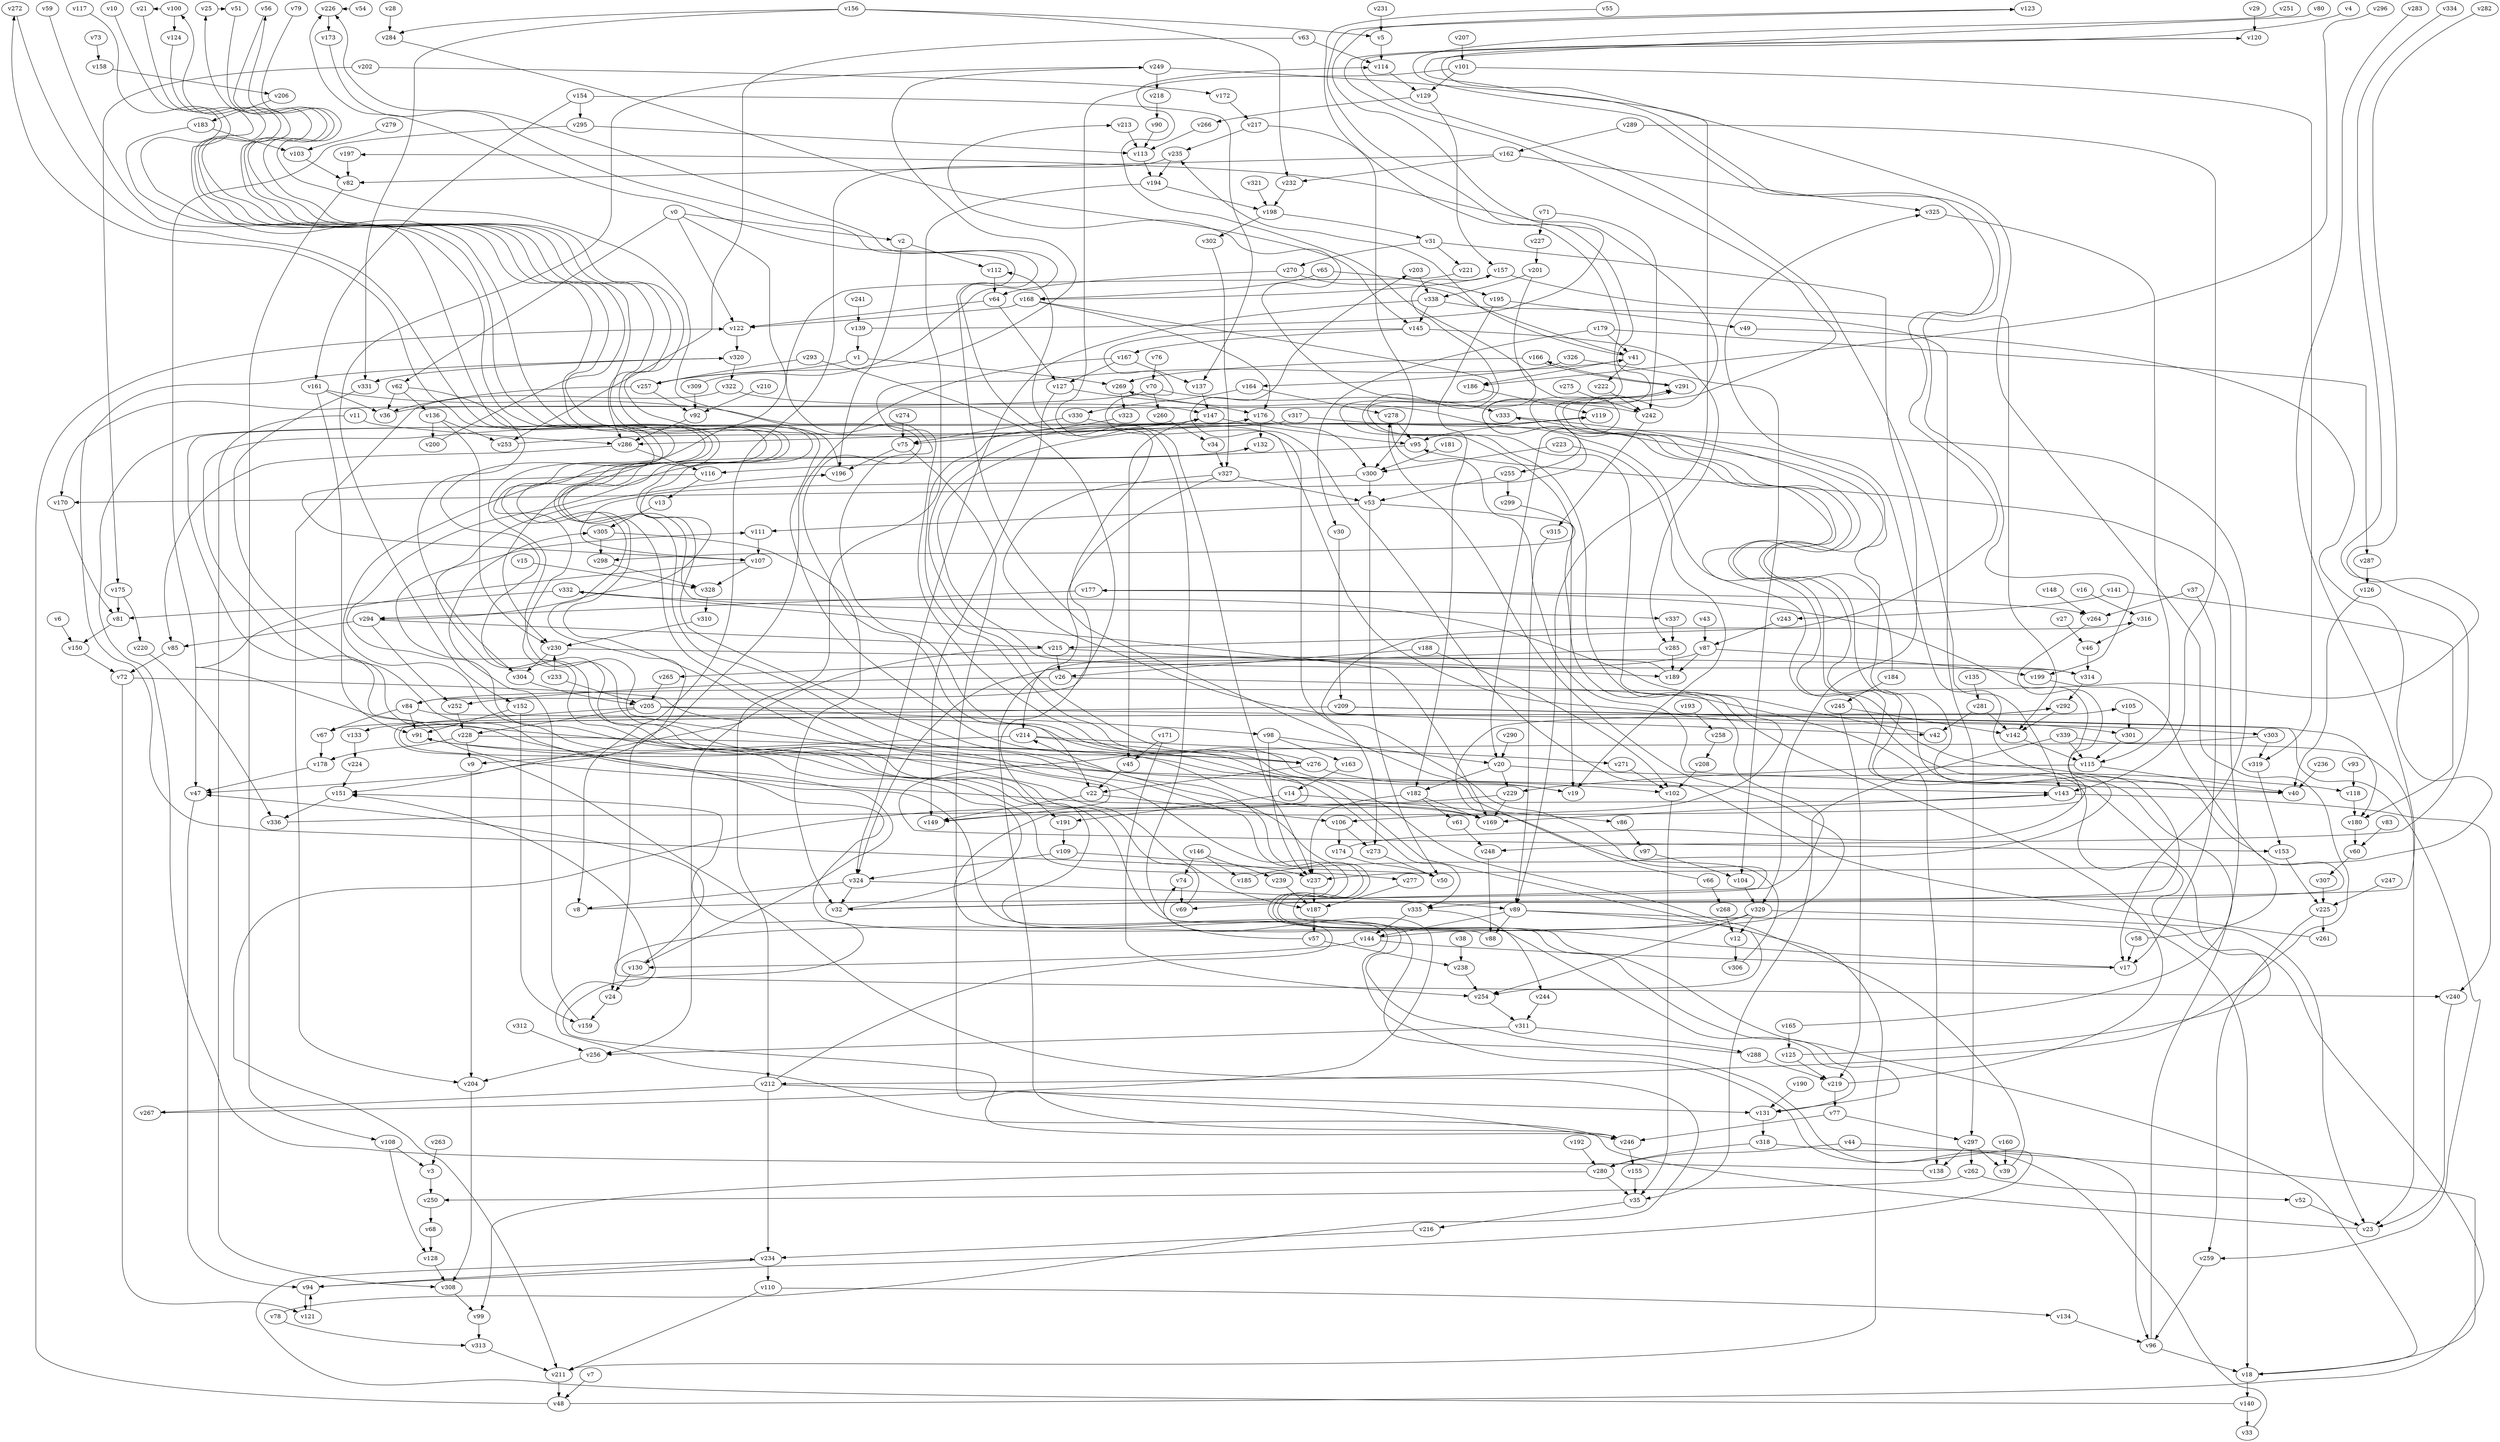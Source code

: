 // Benchmark game 498 - 340 vertices
// time_bound: 15
// targets: v269
digraph G {
    v0 [name="v0", player=0];
    v1 [name="v1", player=1];
    v2 [name="v2", player=0];
    v3 [name="v3", player=1];
    v4 [name="v4", player=0];
    v5 [name="v5", player=1];
    v6 [name="v6", player=0];
    v7 [name="v7", player=1];
    v8 [name="v8", player=1];
    v9 [name="v9", player=0];
    v10 [name="v10", player=0];
    v11 [name="v11", player=1];
    v12 [name="v12", player=1];
    v13 [name="v13", player=0];
    v14 [name="v14", player=1];
    v15 [name="v15", player=1];
    v16 [name="v16", player=1];
    v17 [name="v17", player=1];
    v18 [name="v18", player=1];
    v19 [name="v19", player=0];
    v20 [name="v20", player=0];
    v21 [name="v21", player=0];
    v22 [name="v22", player=1];
    v23 [name="v23", player=0];
    v24 [name="v24", player=1];
    v25 [name="v25", player=0];
    v26 [name="v26", player=1];
    v27 [name="v27", player=0];
    v28 [name="v28", player=0];
    v29 [name="v29", player=0];
    v30 [name="v30", player=0];
    v31 [name="v31", player=1];
    v32 [name="v32", player=1];
    v33 [name="v33", player=0];
    v34 [name="v34", player=1];
    v35 [name="v35", player=0];
    v36 [name="v36", player=1];
    v37 [name="v37", player=1];
    v38 [name="v38", player=0];
    v39 [name="v39", player=1];
    v40 [name="v40", player=1];
    v41 [name="v41", player=1];
    v42 [name="v42", player=0];
    v43 [name="v43", player=0];
    v44 [name="v44", player=0];
    v45 [name="v45", player=0];
    v46 [name="v46", player=1];
    v47 [name="v47", player=1];
    v48 [name="v48", player=1];
    v49 [name="v49", player=1];
    v50 [name="v50", player=1];
    v51 [name="v51", player=1];
    v52 [name="v52", player=1];
    v53 [name="v53", player=1];
    v54 [name="v54", player=0];
    v55 [name="v55", player=0];
    v56 [name="v56", player=1];
    v57 [name="v57", player=0];
    v58 [name="v58", player=1];
    v59 [name="v59", player=1];
    v60 [name="v60", player=0];
    v61 [name="v61", player=1];
    v62 [name="v62", player=1];
    v63 [name="v63", player=1];
    v64 [name="v64", player=0];
    v65 [name="v65", player=0];
    v66 [name="v66", player=0];
    v67 [name="v67", player=0];
    v68 [name="v68", player=1];
    v69 [name="v69", player=1];
    v70 [name="v70", player=0];
    v71 [name="v71", player=0];
    v72 [name="v72", player=1];
    v73 [name="v73", player=1];
    v74 [name="v74", player=1];
    v75 [name="v75", player=0];
    v76 [name="v76", player=0];
    v77 [name="v77", player=0];
    v78 [name="v78", player=1];
    v79 [name="v79", player=0];
    v80 [name="v80", player=0];
    v81 [name="v81", player=0];
    v82 [name="v82", player=0];
    v83 [name="v83", player=1];
    v84 [name="v84", player=1];
    v85 [name="v85", player=1];
    v86 [name="v86", player=1];
    v87 [name="v87", player=1];
    v88 [name="v88", player=1];
    v89 [name="v89", player=0];
    v90 [name="v90", player=0];
    v91 [name="v91", player=1];
    v92 [name="v92", player=0];
    v93 [name="v93", player=0];
    v94 [name="v94", player=0];
    v95 [name="v95", player=1];
    v96 [name="v96", player=1];
    v97 [name="v97", player=1];
    v98 [name="v98", player=1];
    v99 [name="v99", player=0];
    v100 [name="v100", player=0];
    v101 [name="v101", player=1];
    v102 [name="v102", player=1];
    v103 [name="v103", player=1];
    v104 [name="v104", player=1];
    v105 [name="v105", player=1];
    v106 [name="v106", player=0];
    v107 [name="v107", player=0];
    v108 [name="v108", player=1];
    v109 [name="v109", player=0];
    v110 [name="v110", player=0];
    v111 [name="v111", player=0];
    v112 [name="v112", player=1];
    v113 [name="v113", player=1];
    v114 [name="v114", player=1];
    v115 [name="v115", player=1];
    v116 [name="v116", player=0];
    v117 [name="v117", player=1];
    v118 [name="v118", player=1];
    v119 [name="v119", player=1];
    v120 [name="v120", player=1];
    v121 [name="v121", player=0];
    v122 [name="v122", player=1];
    v123 [name="v123", player=0];
    v124 [name="v124", player=0];
    v125 [name="v125", player=0];
    v126 [name="v126", player=1];
    v127 [name="v127", player=0];
    v128 [name="v128", player=0];
    v129 [name="v129", player=0];
    v130 [name="v130", player=0];
    v131 [name="v131", player=1];
    v132 [name="v132", player=1];
    v133 [name="v133", player=0];
    v134 [name="v134", player=1];
    v135 [name="v135", player=1];
    v136 [name="v136", player=0];
    v137 [name="v137", player=0];
    v138 [name="v138", player=0];
    v139 [name="v139", player=0];
    v140 [name="v140", player=0];
    v141 [name="v141", player=1];
    v142 [name="v142", player=1];
    v143 [name="v143", player=1];
    v144 [name="v144", player=0];
    v145 [name="v145", player=0];
    v146 [name="v146", player=0];
    v147 [name="v147", player=1];
    v148 [name="v148", player=1];
    v149 [name="v149", player=1];
    v150 [name="v150", player=1];
    v151 [name="v151", player=1];
    v152 [name="v152", player=0];
    v153 [name="v153", player=0];
    v154 [name="v154", player=1];
    v155 [name="v155", player=0];
    v156 [name="v156", player=0];
    v157 [name="v157", player=1];
    v158 [name="v158", player=0];
    v159 [name="v159", player=0];
    v160 [name="v160", player=1];
    v161 [name="v161", player=1];
    v162 [name="v162", player=1];
    v163 [name="v163", player=0];
    v164 [name="v164", player=1];
    v165 [name="v165", player=1];
    v166 [name="v166", player=0];
    v167 [name="v167", player=0];
    v168 [name="v168", player=1];
    v169 [name="v169", player=1];
    v170 [name="v170", player=1];
    v171 [name="v171", player=1];
    v172 [name="v172", player=0];
    v173 [name="v173", player=0];
    v174 [name="v174", player=1];
    v175 [name="v175", player=0];
    v176 [name="v176", player=0];
    v177 [name="v177", player=1];
    v178 [name="v178", player=1];
    v179 [name="v179", player=0];
    v180 [name="v180", player=0];
    v181 [name="v181", player=0];
    v182 [name="v182", player=1];
    v183 [name="v183", player=1];
    v184 [name="v184", player=0];
    v185 [name="v185", player=1];
    v186 [name="v186", player=1];
    v187 [name="v187", player=1];
    v188 [name="v188", player=0];
    v189 [name="v189", player=0];
    v190 [name="v190", player=1];
    v191 [name="v191", player=0];
    v192 [name="v192", player=0];
    v193 [name="v193", player=0];
    v194 [name="v194", player=0];
    v195 [name="v195", player=0];
    v196 [name="v196", player=0];
    v197 [name="v197", player=1];
    v198 [name="v198", player=0];
    v199 [name="v199", player=0];
    v200 [name="v200", player=0];
    v201 [name="v201", player=1];
    v202 [name="v202", player=0];
    v203 [name="v203", player=1];
    v204 [name="v204", player=1];
    v205 [name="v205", player=0];
    v206 [name="v206", player=1];
    v207 [name="v207", player=1];
    v208 [name="v208", player=0];
    v209 [name="v209", player=1];
    v210 [name="v210", player=1];
    v211 [name="v211", player=1];
    v212 [name="v212", player=0];
    v213 [name="v213", player=0];
    v214 [name="v214", player=0];
    v215 [name="v215", player=0];
    v216 [name="v216", player=1];
    v217 [name="v217", player=1];
    v218 [name="v218", player=1];
    v219 [name="v219", player=1];
    v220 [name="v220", player=0];
    v221 [name="v221", player=0];
    v222 [name="v222", player=0];
    v223 [name="v223", player=0];
    v224 [name="v224", player=1];
    v225 [name="v225", player=0];
    v226 [name="v226", player=0];
    v227 [name="v227", player=0];
    v228 [name="v228", player=1];
    v229 [name="v229", player=1];
    v230 [name="v230", player=1];
    v231 [name="v231", player=1];
    v232 [name="v232", player=1];
    v233 [name="v233", player=1];
    v234 [name="v234", player=1];
    v235 [name="v235", player=0];
    v236 [name="v236", player=0];
    v237 [name="v237", player=1];
    v238 [name="v238", player=0];
    v239 [name="v239", player=0];
    v240 [name="v240", player=1];
    v241 [name="v241", player=0];
    v242 [name="v242", player=0];
    v243 [name="v243", player=0];
    v244 [name="v244", player=1];
    v245 [name="v245", player=0];
    v246 [name="v246", player=0];
    v247 [name="v247", player=1];
    v248 [name="v248", player=0];
    v249 [name="v249", player=0];
    v250 [name="v250", player=0];
    v251 [name="v251", player=0];
    v252 [name="v252", player=1];
    v253 [name="v253", player=0];
    v254 [name="v254", player=1];
    v255 [name="v255", player=1];
    v256 [name="v256", player=1];
    v257 [name="v257", player=1];
    v258 [name="v258", player=1];
    v259 [name="v259", player=1];
    v260 [name="v260", player=1];
    v261 [name="v261", player=0];
    v262 [name="v262", player=1];
    v263 [name="v263", player=0];
    v264 [name="v264", player=1];
    v265 [name="v265", player=0];
    v266 [name="v266", player=0];
    v267 [name="v267", player=1];
    v268 [name="v268", player=1];
    v269 [name="v269", player=1, target=1];
    v270 [name="v270", player=0];
    v271 [name="v271", player=1];
    v272 [name="v272", player=0];
    v273 [name="v273", player=0];
    v274 [name="v274", player=1];
    v275 [name="v275", player=0];
    v276 [name="v276", player=0];
    v277 [name="v277", player=1];
    v278 [name="v278", player=0];
    v279 [name="v279", player=1];
    v280 [name="v280", player=0];
    v281 [name="v281", player=1];
    v282 [name="v282", player=0];
    v283 [name="v283", player=1];
    v284 [name="v284", player=0];
    v285 [name="v285", player=1];
    v286 [name="v286", player=0];
    v287 [name="v287", player=1];
    v288 [name="v288", player=1];
    v289 [name="v289", player=0];
    v290 [name="v290", player=0];
    v291 [name="v291", player=1];
    v292 [name="v292", player=1];
    v293 [name="v293", player=0];
    v294 [name="v294", player=1];
    v295 [name="v295", player=0];
    v296 [name="v296", player=0];
    v297 [name="v297", player=1];
    v298 [name="v298", player=0];
    v299 [name="v299", player=1];
    v300 [name="v300", player=0];
    v301 [name="v301", player=1];
    v302 [name="v302", player=1];
    v303 [name="v303", player=0];
    v304 [name="v304", player=1];
    v305 [name="v305", player=1];
    v306 [name="v306", player=1];
    v307 [name="v307", player=1];
    v308 [name="v308", player=0];
    v309 [name="v309", player=0];
    v310 [name="v310", player=0];
    v311 [name="v311", player=0];
    v312 [name="v312", player=1];
    v313 [name="v313", player=1];
    v314 [name="v314", player=1];
    v315 [name="v315", player=0];
    v316 [name="v316", player=1];
    v317 [name="v317", player=1];
    v318 [name="v318", player=0];
    v319 [name="v319", player=1];
    v320 [name="v320", player=1];
    v321 [name="v321", player=1];
    v322 [name="v322", player=0];
    v323 [name="v323", player=1];
    v324 [name="v324", player=0];
    v325 [name="v325", player=1];
    v326 [name="v326", player=0];
    v327 [name="v327", player=1];
    v328 [name="v328", player=1];
    v329 [name="v329", player=1];
    v330 [name="v330", player=1];
    v331 [name="v331", player=1];
    v332 [name="v332", player=1];
    v333 [name="v333", player=0];
    v334 [name="v334", player=0];
    v335 [name="v335", player=1];
    v336 [name="v336", player=0];
    v337 [name="v337", player=0];
    v338 [name="v338", player=0];
    v339 [name="v339", player=1];

    v0 -> v62;
    v1 -> v269;
    v2 -> v196;
    v3 -> v250;
    v4 -> v212 [constraint="t >= 1"];
    v5 -> v114;
    v6 -> v150;
    v7 -> v48;
    v8 -> v316 [constraint="t mod 5 == 3"];
    v9 -> v204;
    v10 -> v131 [constraint="t < 6"];
    v11 -> v286;
    v12 -> v306;
    v13 -> v305;
    v14 -> v191;
    v15 -> v328;
    v16 -> v316;
    v17 -> v25 [constraint="t >= 5"];
    v18 -> v214 [constraint="t < 5"];
    v19 -> v119 [constraint="t >= 1"];
    v20 -> v118;
    v21 -> v131 [constraint="t mod 3 == 0"];
    v22 -> v149;
    v23 -> v151 [constraint="t mod 2 == 1"];
    v24 -> v159;
    v25 -> v51 [constraint="t mod 4 == 1"];
    v26 -> v252;
    v27 -> v46;
    v28 -> v284;
    v29 -> v120;
    v30 -> v209;
    v31 -> v329;
    v32 -> v132 [constraint="t < 6"];
    v33 -> v196 [constraint="t mod 2 == 1"];
    v34 -> v327;
    v35 -> v216;
    v36 -> v120 [constraint="t < 14"];
    v37 -> v264;
    v38 -> v238;
    v39 -> v41 [constraint="t mod 5 == 3"];
    v40 -> v291 [constraint="t >= 1"];
    v41 -> v235 [constraint="t mod 4 == 3"];
    v42 -> v332 [constraint="t >= 5"];
    v43 -> v87;
    v44 -> v280;
    v45 -> v22;
    v46 -> v314;
    v47 -> v94;
    v48 -> v291 [constraint="t >= 1"];
    v49 -> v237 [constraint="t >= 2"];
    v50 -> v320 [constraint="t mod 3 == 0"];
    v51 -> v294 [constraint="t < 6"];
    v52 -> v23;
    v53 -> v50;
    v54 -> v226 [constraint="t < 6"];
    v55 -> v170 [constraint="t < 6"];
    v56 -> v286 [constraint="t >= 2"];
    v57 -> v238;
    v58 -> v177 [constraint="t mod 2 == 1"];
    v59 -> v102 [constraint="t >= 1"];
    v60 -> v307;
    v61 -> v248;
    v62 -> v36;
    v63 -> v253;
    v64 -> v122;
    v65 -> v195;
    v66 -> v226 [constraint="t < 13"];
    v67 -> v178;
    v68 -> v128;
    v69 -> v272 [constraint="t < 5"];
    v70 -> v260;
    v71 -> v227;
    v72 -> v47 [constraint="t >= 5"];
    v73 -> v158;
    v74 -> v69;
    v75 -> v246;
    v76 -> v70;
    v77 -> v246;
    v78 -> v292 [constraint="t >= 2"];
    v79 -> v169 [constraint="t mod 4 == 1"];
    v80 -> v199 [constraint="t mod 3 == 0"];
    v81 -> v150;
    v82 -> v108;
    v83 -> v60;
    v84 -> v22;
    v85 -> v72;
    v86 -> v97;
    v87 -> v199;
    v88 -> v292 [constraint="t < 9"];
    v89 -> v144;
    v90 -> v113;
    v91 -> v276 [constraint="t >= 1"];
    v92 -> v286;
    v93 -> v118;
    v94 -> v121;
    v95 -> v116;
    v96 -> v18;
    v97 -> v104;
    v98 -> v237;
    v99 -> v313;
    v100 -> v21 [constraint="t < 6"];
    v101 -> v319;
    v102 -> v35;
    v103 -> v82;
    v104 -> v329;
    v105 -> v301;
    v106 -> v273;
    v107 -> v130 [constraint="t mod 2 == 0"];
    v108 -> v3;
    v109 -> v237;
    v110 -> v134;
    v111 -> v107;
    v112 -> v64;
    v113 -> v194;
    v114 -> v129;
    v115 -> v40;
    v116 -> v107 [constraint="t mod 4 == 0"];
    v117 -> v149 [constraint="t < 15"];
    v118 -> v180;
    v119 -> v95;
    v120 -> v143 [constraint="t mod 2 == 1"];
    v121 -> v94;
    v122 -> v320;
    v123 -> v255 [constraint="t < 15"];
    v124 -> v337 [constraint="t mod 5 == 3"];
    v125 -> v269 [constraint="t mod 2 == 0"];
    v126 -> v40;
    v127 -> v176;
    v128 -> v308;
    v129 -> v266;
    v130 -> v47 [constraint="t >= 4"];
    v131 -> v318;
    v132 -> v277 [constraint="t mod 2 == 0"];
    v133 -> v224;
    v134 -> v96;
    v135 -> v281;
    v136 -> v230;
    v137 -> v147;
    v138 -> v147 [constraint="t < 11"];
    v139 -> v123 [constraint="t mod 2 == 1"];
    v140 -> v234 [constraint="t < 15"];
    v141 -> v243;
    v142 -> v115;
    v143 -> v240;
    v144 -> v278 [constraint="t >= 2"];
    v145 -> v301 [constraint="t mod 2 == 1"];
    v146 -> v74;
    v147 -> v143 [constraint="t >= 2"];
    v148 -> v264;
    v149 -> v114 [constraint="t mod 2 == 0"];
    v150 -> v72;
    v151 -> v336;
    v152 -> v91;
    v153 -> v225;
    v154 -> v161;
    v155 -> v35;
    v156 -> v5;
    v157 -> v168;
    v158 -> v206;
    v159 -> v305;
    v160 -> v39;
    v161 -> v335 [constraint="t < 7"];
    v162 -> v82;
    v163 -> v14;
    v164 -> v330;
    v165 -> v197 [constraint="t mod 5 == 3"];
    v166 -> v291;
    v167 -> v127;
    v168 -> v32 [constraint="t mod 5 == 4"];
    v169 -> v147 [constraint="t mod 5 == 0"];
    v170 -> v81;
    v171 -> v254;
    v172 -> v217;
    v173 -> v84 [constraint="t < 14"];
    v174 -> v325 [constraint="t < 11"];
    v175 -> v220;
    v176 -> v132;
    v177 -> v264;
    v178 -> v47;
    v179 -> v41;
    v180 -> v60;
    v181 -> v300;
    v182 -> v61;
    v183 -> v151 [constraint="t mod 2 == 0"];
    v184 -> v333 [constraint="t < 13"];
    v185 -> v291 [constraint="t < 7"];
    v186 -> v119;
    v187 -> v57;
    v188 -> v102;
    v189 -> v265 [constraint="t < 12"];
    v190 -> v131;
    v191 -> v109;
    v192 -> v280;
    v193 -> v258;
    v194 -> v198;
    v195 -> v49;
    v196 -> v56 [constraint="t < 9"];
    v197 -> v82;
    v198 -> v302;
    v199 -> v335 [constraint="t mod 4 == 3"];
    v200 -> v100 [constraint="t < 9"];
    v201 -> v338;
    v202 -> v175;
    v203 -> v338;
    v204 -> v308;
    v205 -> v228;
    v206 -> v183;
    v207 -> v101;
    v208 -> v102;
    v209 -> v259 [constraint="t < 5"];
    v210 -> v92;
    v211 -> v48;
    v212 -> v143 [constraint="t mod 2 == 1"];
    v213 -> v113;
    v214 -> v276 [constraint="t >= 3"];
    v215 -> v26;
    v216 -> v234;
    v217 -> v235;
    v218 -> v90;
    v219 -> v157 [constraint="t < 7"];
    v220 -> v336;
    v221 -> v254 [constraint="t >= 2"];
    v222 -> v242;
    v223 -> v19;
    v224 -> v151;
    v225 -> v259;
    v226 -> v173;
    v227 -> v201;
    v228 -> v178;
    v229 -> v211 [constraint="t >= 2"];
    v230 -> v314 [constraint="t >= 3"];
    v231 -> v5;
    v232 -> v198;
    v233 -> v230 [constraint="t < 11"];
    v234 -> v110;
    v235 -> v8;
    v236 -> v40;
    v237 -> v187;
    v238 -> v254;
    v239 -> v187;
    v240 -> v23;
    v241 -> v139;
    v242 -> v213 [constraint="t < 13"];
    v243 -> v87;
    v244 -> v311;
    v245 -> v219;
    v246 -> v151 [constraint="t >= 2"];
    v247 -> v225;
    v248 -> v88;
    v249 -> v218;
    v250 -> v68;
    v251 -> v215 [constraint="t >= 5"];
    v252 -> v228;
    v253 -> v176 [constraint="t < 13"];
    v254 -> v311;
    v255 -> v53;
    v256 -> v204;
    v257 -> v249 [constraint="t mod 4 == 2"];
    v258 -> v208;
    v259 -> v96;
    v260 -> v34;
    v261 -> v203 [constraint="t >= 3"];
    v262 -> v52;
    v263 -> v3;
    v264 -> v106 [constraint="t mod 4 == 3"];
    v265 -> v205;
    v266 -> v113;
    v267 -> v74 [constraint="t >= 2"];
    v268 -> v12;
    v269 -> v323;
    v270 -> v41;
    v271 -> v102;
    v272 -> v187 [constraint="t mod 3 == 2"];
    v273 -> v50;
    v274 -> v75;
    v275 -> v242;
    v276 -> v119 [constraint="t mod 2 == 0"];
    v277 -> v187;
    v278 -> v40 [constraint="t < 6"];
    v279 -> v103;
    v280 -> v35;
    v281 -> v142;
    v282 -> v84 [constraint="t < 12"];
    v283 -> v32 [constraint="t >= 2"];
    v284 -> v145 [constraint="t < 10"];
    v285 -> v214 [constraint="t >= 3"];
    v286 -> v85;
    v287 -> v126;
    v288 -> v111 [constraint="t >= 3"];
    v289 -> v162;
    v290 -> v20;
    v291 -> v166;
    v292 -> v142;
    v293 -> v257;
    v294 -> v252;
    v295 -> v47;
    v296 -> v186 [constraint="t >= 5"];
    v297 -> v39;
    v298 -> v328;
    v299 -> v298 [constraint="t < 9"];
    v300 -> v107 [constraint="t mod 5 == 1"];
    v301 -> v115;
    v302 -> v327;
    v303 -> v153 [constraint="t >= 2"];
    v304 -> v205;
    v305 -> v32;
    v306 -> v105 [constraint="t >= 3"];
    v307 -> v225;
    v308 -> v99;
    v309 -> v226 [constraint="t < 8"];
    v310 -> v230;
    v311 -> v256;
    v312 -> v256;
    v313 -> v211;
    v314 -> v119 [constraint="t >= 2"];
    v315 -> v89;
    v316 -> v46;
    v317 -> v17;
    v318 -> v280;
    v319 -> v153;
    v320 -> v322;
    v321 -> v198;
    v322 -> v147;
    v323 -> v75 [constraint="t >= 2"];
    v324 -> v32;
    v325 -> v115;
    v326 -> v164;
    v327 -> v42 [constraint="t < 7"];
    v328 -> v310;
    v329 -> v240 [constraint="t >= 5"];
    v330 -> v273;
    v331 -> v94 [constraint="t < 15"];
    v332 -> v169;
    v333 -> v69 [constraint="t mod 5 == 4"];
    v334 -> v248 [constraint="t mod 4 == 3"];
    v335 -> v244;
    v336 -> v91 [constraint="t mod 2 == 0"];
    v337 -> v285;
    v338 -> v145;
    v339 -> v115;
    v339 -> v35;
    v212 -> v131;
    v293 -> v191;
    v98 -> v163;
    v297 -> v138;
    v294 -> v85;
    v161 -> v36;
    v2 -> v112;
    v270 -> v64;
    v194 -> v212;
    v106 -> v174;
    v22 -> v106;
    v175 -> v81;
    v198 -> v31;
    v257 -> v36;
    v182 -> v237;
    v143 -> v169;
    v183 -> v103;
    v53 -> v19;
    v228 -> v276;
    v205 -> v133;
    v109 -> v324;
    v101 -> v237;
    v171 -> v45;
    v89 -> v211;
    v58 -> v17;
    v303 -> v319;
    v285 -> v189;
    v320 -> v331;
    v84 -> v91;
    v71 -> v242;
    v146 -> v239;
    v65 -> v168;
    v318 -> v96;
    v228 -> v9;
    v167 -> v24;
    v89 -> v18;
    v154 -> v137;
    v309 -> v92;
    v249 -> v89;
    v146 -> v185;
    v338 -> v297;
    v147 -> v45;
    v215 -> v256;
    v249 -> v152;
    v154 -> v295;
    v14 -> v86;
    v235 -> v194;
    v234 -> v94;
    v168 -> v122;
    v209 -> v67;
    v288 -> v219;
    v332 -> v81;
    v107 -> v328;
    v179 -> v30;
    v144 -> v130;
    v89 -> v88;
    v31 -> v221;
    v84 -> v67;
    v11 -> v308;
    v278 -> v95;
    v329 -> v23;
    v98 -> v20;
    v300 -> v53;
    v100 -> v124;
    v115 -> v229;
    v217 -> v300;
    v62 -> v136;
    v327 -> v246;
    v136 -> v253;
    v136 -> v200;
    v127 -> v149;
    v139 -> v1;
    v327 -> v53;
    v223 -> v300;
    v129 -> v157;
    v182 -> v169;
    v201 -> v20;
    v77 -> v297;
    v26 -> v138;
    v156 -> v232;
    v286 -> v116;
    v167 -> v137;
    v324 -> v8;
    v125 -> v219;
    v20 -> v182;
    v322 -> v204;
    v289 -> v143;
    v214 -> v271;
    v101 -> v129;
    v75 -> v196;
    v317 -> v286;
    v0 -> v2;
    v66 -> v268;
    v157 -> v142;
    v70 -> v333;
    v0 -> v122;
    v215 -> v189;
    v57 -> v112;
    v230 -> v304;
    v156 -> v284;
    v314 -> v292;
    v141 -> v180;
    v41 -> v222;
    v212 -> v267;
    v116 -> v13;
    v96 -> v95;
    v295 -> v113;
    v188 -> v26;
    v72 -> v121;
    v184 -> v245;
    v20 -> v229;
    v329 -> v12;
    v147 -> v95;
    v63 -> v114;
    v161 -> v91;
    v262 -> v250;
    v246 -> v155;
    v165 -> v125;
    v212 -> v234;
    v225 -> v261;
    v330 -> v75;
    v276 -> v22;
    v164 -> v278;
    v152 -> v159;
    v339 -> v23;
    v205 -> v98;
    v48 -> v122;
    v64 -> v127;
    v44 -> v18;
    v179 -> v287;
    v242 -> v315;
    v31 -> v270;
    v70 -> v170;
    v1 -> v257;
    v78 -> v313;
    v326 -> v104;
    v335 -> v144;
    v174 -> v50;
    v276 -> v19;
    v145 -> v285;
    v162 -> v232;
    v87 -> v324;
    v205 -> v303;
    v145 -> v167;
    v280 -> v99;
    v255 -> v299;
    v257 -> v92;
    v229 -> v169;
    v209 -> v180;
    v202 -> v172;
    v168 -> v176;
    v177 -> v294;
    v162 -> v325;
    v0 -> v230;
    v87 -> v189;
    v18 -> v140;
    v233 -> v205;
    v176 -> v300;
    v219 -> v77;
    v166 -> v269;
    v156 -> v331;
    v37 -> v17;
    v329 -> v254;
    v195 -> v182;
    v311 -> v288;
    v281 -> v42;
    v294 -> v215;
    v338 -> v324;
    v144 -> v17;
    v140 -> v33;
    v130 -> v24;
    v297 -> v262;
    v41 -> v186;
    v305 -> v298;
    v62 -> v304;
    v53 -> v111;
    v214 -> v9;
    v245 -> v142;
    v110 -> v211;
    v108 -> v128;
    v324 -> v89;
}
